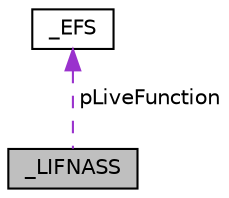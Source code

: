 digraph "_LIFNASS"
{
 // LATEX_PDF_SIZE
  edge [fontname="Helvetica",fontsize="10",labelfontname="Helvetica",labelfontsize="10"];
  node [fontname="Helvetica",fontsize="10",shape=record];
  Node1 [label="_LIFNASS",height=0.2,width=0.4,color="black", fillcolor="grey75", style="filled", fontcolor="black",tooltip=" "];
  Node2 -> Node1 [dir="back",color="darkorchid3",fontsize="10",style="dashed",label=" pLiveFunction" ,fontname="Helvetica"];
  Node2 [label="_EFS",height=0.2,width=0.4,color="black", fillcolor="white", style="filled",URL="$de/d9d/struct__EFS.html",tooltip=" "];
}
